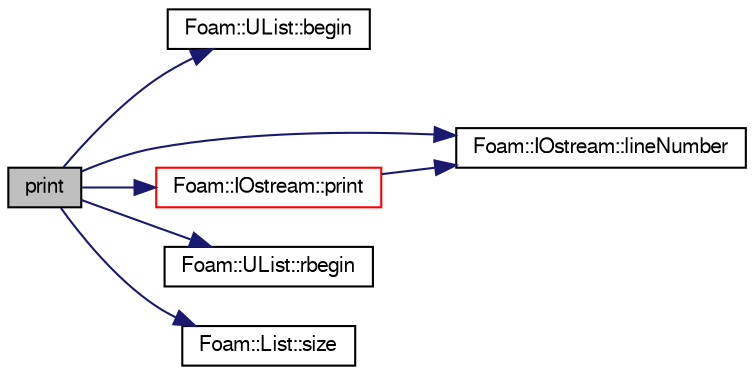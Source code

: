 digraph "print"
{
  bgcolor="transparent";
  edge [fontname="FreeSans",fontsize="10",labelfontname="FreeSans",labelfontsize="10"];
  node [fontname="FreeSans",fontsize="10",shape=record];
  rankdir="LR";
  Node213 [label="print",height=0.2,width=0.4,color="black", fillcolor="grey75", style="filled", fontcolor="black"];
  Node213 -> Node214 [color="midnightblue",fontsize="10",style="solid",fontname="FreeSans"];
  Node214 [label="Foam::UList::begin",height=0.2,width=0.4,color="black",URL="$a25698.html#a8a0643ef7f391465066f7f07d45ce934",tooltip="Return an iterator to begin traversing the UList. "];
  Node213 -> Node215 [color="midnightblue",fontsize="10",style="solid",fontname="FreeSans"];
  Node215 [label="Foam::IOstream::lineNumber",height=0.2,width=0.4,color="black",URL="$a26226.html#a2bca2e504df91006cb4a2b09ba1ac409",tooltip="Return current stream line number. "];
  Node213 -> Node216 [color="midnightblue",fontsize="10",style="solid",fontname="FreeSans"];
  Node216 [label="Foam::IOstream::print",height=0.2,width=0.4,color="red",URL="$a26226.html#aa61247f481294e0822e293753513bd29",tooltip="Print description of IOstream to Ostream. "];
  Node216 -> Node215 [color="midnightblue",fontsize="10",style="solid",fontname="FreeSans"];
  Node213 -> Node225 [color="midnightblue",fontsize="10",style="solid",fontname="FreeSans"];
  Node225 [label="Foam::UList::rbegin",height=0.2,width=0.4,color="black",URL="$a25698.html#a4bc2638433098eb4a1577e9ffc3422a6",tooltip="Return reverse_iterator to begin reverse traversing the UList. "];
  Node213 -> Node226 [color="midnightblue",fontsize="10",style="solid",fontname="FreeSans"];
  Node226 [label="Foam::List::size",height=0.2,width=0.4,color="black",URL="$a25694.html#a47b3bf30da1eb3ab8076b5fbe00e0494",tooltip="Return the number of elements in the UList. "];
}

